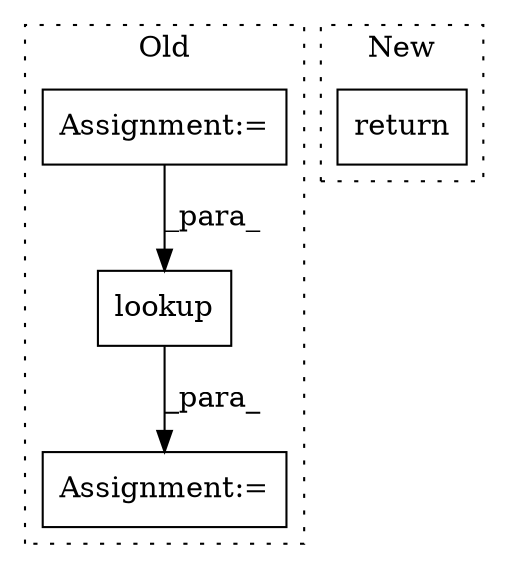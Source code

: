 digraph G {
subgraph cluster0 {
1 [label="lookup" a="32" s="5878,5902" l="7,1" shape="box"];
3 [label="Assignment:=" a="7" s="5865" l="2" shape="box"];
4 [label="Assignment:=" a="7" s="5715" l="1" shape="box"];
label = "Old";
style="dotted";
}
subgraph cluster1 {
2 [label="return" a="41" s="6082" l="7" shape="box"];
label = "New";
style="dotted";
}
1 -> 3 [label="_para_"];
4 -> 1 [label="_para_"];
}